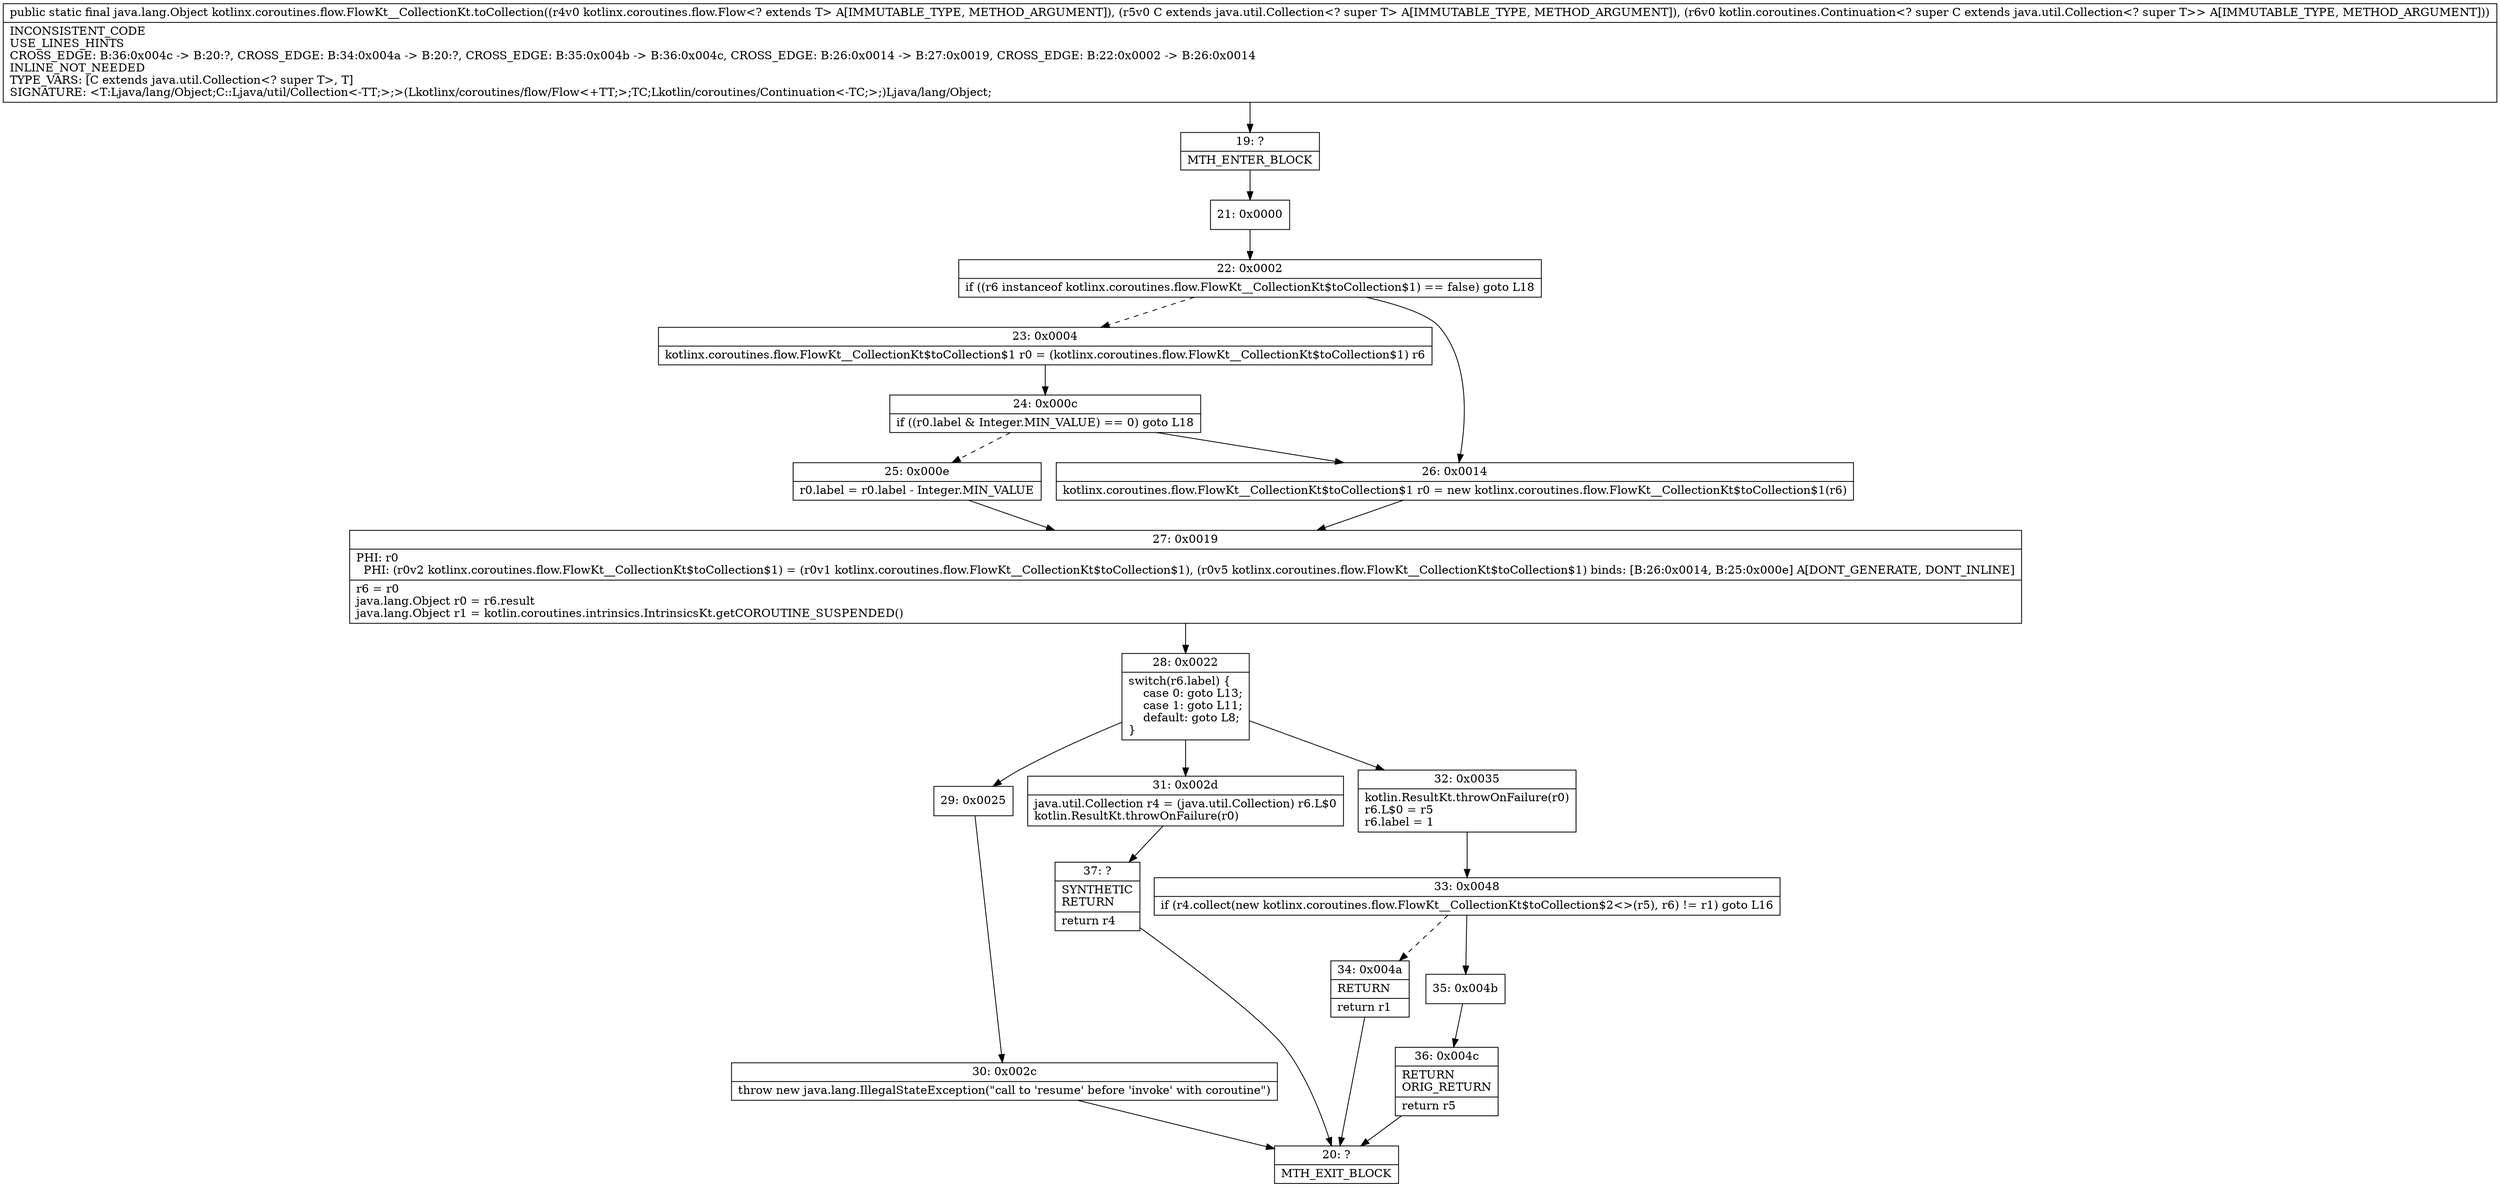 digraph "CFG forkotlinx.coroutines.flow.FlowKt__CollectionKt.toCollection(Lkotlinx\/coroutines\/flow\/Flow;Ljava\/util\/Collection;Lkotlin\/coroutines\/Continuation;)Ljava\/lang\/Object;" {
Node_19 [shape=record,label="{19\:\ ?|MTH_ENTER_BLOCK\l}"];
Node_21 [shape=record,label="{21\:\ 0x0000}"];
Node_22 [shape=record,label="{22\:\ 0x0002|if ((r6 instanceof kotlinx.coroutines.flow.FlowKt__CollectionKt$toCollection$1) == false) goto L18\l}"];
Node_23 [shape=record,label="{23\:\ 0x0004|kotlinx.coroutines.flow.FlowKt__CollectionKt$toCollection$1 r0 = (kotlinx.coroutines.flow.FlowKt__CollectionKt$toCollection$1) r6\l}"];
Node_24 [shape=record,label="{24\:\ 0x000c|if ((r0.label & Integer.MIN_VALUE) == 0) goto L18\l}"];
Node_25 [shape=record,label="{25\:\ 0x000e|r0.label = r0.label \- Integer.MIN_VALUE\l}"];
Node_27 [shape=record,label="{27\:\ 0x0019|PHI: r0 \l  PHI: (r0v2 kotlinx.coroutines.flow.FlowKt__CollectionKt$toCollection$1) = (r0v1 kotlinx.coroutines.flow.FlowKt__CollectionKt$toCollection$1), (r0v5 kotlinx.coroutines.flow.FlowKt__CollectionKt$toCollection$1) binds: [B:26:0x0014, B:25:0x000e] A[DONT_GENERATE, DONT_INLINE]\l|r6 = r0\ljava.lang.Object r0 = r6.result\ljava.lang.Object r1 = kotlin.coroutines.intrinsics.IntrinsicsKt.getCOROUTINE_SUSPENDED()\l}"];
Node_28 [shape=record,label="{28\:\ 0x0022|switch(r6.label) \{\l    case 0: goto L13;\l    case 1: goto L11;\l    default: goto L8;\l\}\l}"];
Node_29 [shape=record,label="{29\:\ 0x0025}"];
Node_30 [shape=record,label="{30\:\ 0x002c|throw new java.lang.IllegalStateException(\"call to 'resume' before 'invoke' with coroutine\")\l}"];
Node_20 [shape=record,label="{20\:\ ?|MTH_EXIT_BLOCK\l}"];
Node_31 [shape=record,label="{31\:\ 0x002d|java.util.Collection r4 = (java.util.Collection) r6.L$0\lkotlin.ResultKt.throwOnFailure(r0)\l}"];
Node_37 [shape=record,label="{37\:\ ?|SYNTHETIC\lRETURN\l|return r4\l}"];
Node_32 [shape=record,label="{32\:\ 0x0035|kotlin.ResultKt.throwOnFailure(r0)\lr6.L$0 = r5\lr6.label = 1\l}"];
Node_33 [shape=record,label="{33\:\ 0x0048|if (r4.collect(new kotlinx.coroutines.flow.FlowKt__CollectionKt$toCollection$2\<\>(r5), r6) != r1) goto L16\l}"];
Node_34 [shape=record,label="{34\:\ 0x004a|RETURN\l|return r1\l}"];
Node_35 [shape=record,label="{35\:\ 0x004b}"];
Node_36 [shape=record,label="{36\:\ 0x004c|RETURN\lORIG_RETURN\l|return r5\l}"];
Node_26 [shape=record,label="{26\:\ 0x0014|kotlinx.coroutines.flow.FlowKt__CollectionKt$toCollection$1 r0 = new kotlinx.coroutines.flow.FlowKt__CollectionKt$toCollection$1(r6)\l}"];
MethodNode[shape=record,label="{public static final java.lang.Object kotlinx.coroutines.flow.FlowKt__CollectionKt.toCollection((r4v0 kotlinx.coroutines.flow.Flow\<? extends T\> A[IMMUTABLE_TYPE, METHOD_ARGUMENT]), (r5v0 C extends java.util.Collection\<? super T\> A[IMMUTABLE_TYPE, METHOD_ARGUMENT]), (r6v0 kotlin.coroutines.Continuation\<? super C extends java.util.Collection\<? super T\>\> A[IMMUTABLE_TYPE, METHOD_ARGUMENT]))  | INCONSISTENT_CODE\lUSE_LINES_HINTS\lCROSS_EDGE: B:36:0x004c \-\> B:20:?, CROSS_EDGE: B:34:0x004a \-\> B:20:?, CROSS_EDGE: B:35:0x004b \-\> B:36:0x004c, CROSS_EDGE: B:26:0x0014 \-\> B:27:0x0019, CROSS_EDGE: B:22:0x0002 \-\> B:26:0x0014\lINLINE_NOT_NEEDED\lTYPE_VARS: [C extends java.util.Collection\<? super T\>, T]\lSIGNATURE: \<T:Ljava\/lang\/Object;C::Ljava\/util\/Collection\<\-TT;\>;\>(Lkotlinx\/coroutines\/flow\/Flow\<+TT;\>;TC;Lkotlin\/coroutines\/Continuation\<\-TC;\>;)Ljava\/lang\/Object;\l}"];
MethodNode -> Node_19;Node_19 -> Node_21;
Node_21 -> Node_22;
Node_22 -> Node_23[style=dashed];
Node_22 -> Node_26;
Node_23 -> Node_24;
Node_24 -> Node_25[style=dashed];
Node_24 -> Node_26;
Node_25 -> Node_27;
Node_27 -> Node_28;
Node_28 -> Node_29;
Node_28 -> Node_31;
Node_28 -> Node_32;
Node_29 -> Node_30;
Node_30 -> Node_20;
Node_31 -> Node_37;
Node_37 -> Node_20;
Node_32 -> Node_33;
Node_33 -> Node_34[style=dashed];
Node_33 -> Node_35;
Node_34 -> Node_20;
Node_35 -> Node_36;
Node_36 -> Node_20;
Node_26 -> Node_27;
}

